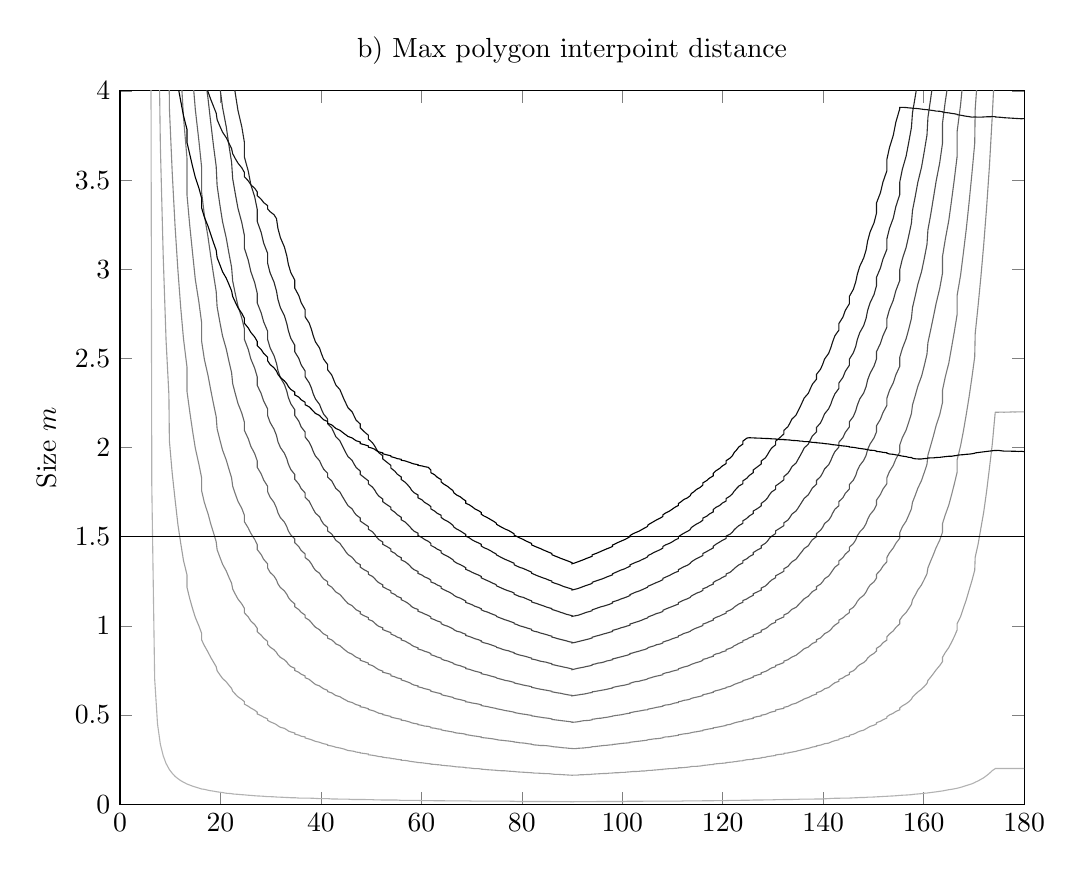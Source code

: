 % This file was created by matlab2tikz v0.4.0.
% Copyright (c) 2008--2013, Nico Schlömer <nico.schloemer@gmail.com>
% All rights reserved.
% 
% The latest updates can be retrieved from
%   http://www.mathworks.com/matlabcentral/fileexchange/22022-matlab2tikz
% where you can also make suggestions and rate matlab2tikz.
% 
% 
% 

% defining custom colors
\definecolor{mycolor1}{rgb}{0.622,0.622,0.622}%
\definecolor{mycolor2}{rgb}{0.544,0.544,0.544}%
\definecolor{mycolor3}{rgb}{0.467,0.467,0.467}%
\definecolor{mycolor4}{rgb}{0.389,0.389,0.389}%

\begin{tikzpicture}

\begin{axis}[%
width=4.521in,
height=3.566in,
scale only axis,
xmin=0,
xmax=180,
ymin=0,
ymax=4,
ylabel={Size $m$},
title={b) Max polygon interpoint distance}
]
\addplot [
color=white!70!black,
solid,
forget plot
]
table[row sep=crcr]{
5.768 9.951\\
6.34 1.787\\
6.911 0.703\\
7.481 0.449\\
8.049 0.335\\
8.616 0.271\\
9.181 0.228\\
9.744 0.199\\
9.841 0.194\\
10.408 0.173\\
10.972 0.156\\
11.535 0.143\\
12.095 0.132\\
12.653 0.123\\
13.339 0.113\\
13.339 0.113\\
13.897 0.107\\
14.452 0.101\\
15.005 0.096\\
15.709 0.09\\
16.26 0.085\\
16.26 0.085\\
16.809 0.083\\
17.526 0.078\\
18.072 0.075\\
18.616 0.073\\
19.156 0.07\\
19.344 0.069\\
19.885 0.067\\
20.422 0.065\\
21.161 0.061\\
21.695 0.06\\
22.225 0.059\\
22.443 0.057\\
22.973 0.056\\
23.499 0.055\\
24.254 0.053\\
24.775 0.052\\
24.775 0.052\\
25.537 0.05\\
26.053 0.049\\
26.822 0.047\\
27.332 0.046\\
27.332 0.046\\
28.106 0.045\\
28.61 0.044\\
29.389 0.042\\
29.389 0.042\\
29.887 0.042\\
30.669 0.041\\
31.159 0.04\\
31.457 0.039\\
31.945 0.039\\
32.735 0.038\\
33.215 0.037\\
33.53 0.037\\
34.007 0.036\\
34.804 0.036\\
34.804 0.036\\
35.605 0.034\\
36.069 0.034\\
36.87 0.034\\
36.87 0.034\\
37.674 0.034\\
38.125 0.033\\
38.48 0.033\\
38.928 0.032\\
39.732 0.031\\
40.101 0.031\\
40.539 0.031\\
41.348 0.031\\
41.348 0.031\\
42.158 0.029\\
42.58 0.029\\
42.969 0.029\\
43.781 0.028\\
44.193 0.028\\
44.594 0.028\\
45 0.028\\
45.406 0.028\\
46.219 0.026\\
46.614 0.026\\
47.031 0.026\\
47.842 0.026\\
47.842 0.026\\
48.652 0.026\\
49.461 0.025\\
49.461 0.025\\
50.268 0.025\\
50.711 0.024\\
51.072 0.024\\
51.52 0.024\\
52.326 0.023\\
52.326 0.023\\
53.13 0.023\\
53.931 0.023\\
53.931 0.023\\
54.728 0.023\\
55.196 0.023\\
55.993 0.021\\
55.993 0.021\\
56.785 0.021\\
57.265 0.021\\
57.75 0.021\\
58.055 0.021\\
58.543 0.021\\
59.331 0.021\\
59.331 0.021\\
60.113 0.02\\
60.611 0.02\\
61.39 0.02\\
61.894 0.02\\
61.894 0.02\\
62.668 0.019\\
63.178 0.019\\
63.947 0.019\\
63.947 0.019\\
64.463 0.019\\
65.225 0.018\\
65.746 0.018\\
66.272 0.018\\
66.501 0.018\\
67.027 0.018\\
67.775 0.018\\
68.305 0.018\\
68.839 0.018\\
68.839 0.018\\
69.578 0.018\\
70.115 0.017\\
70.656 0.017\\
71.384 0.017\\
71.928 0.017\\
71.928 0.017\\
72.474 0.017\\
73.191 0.017\\
73.74 0.017\\
74.291 0.017\\
74.846 0.017\\
74.995 0.017\\
75.548 0.017\\
76.103 0.017\\
76.661 0.017\\
77.347 0.017\\
77.905 0.016\\
78.465 0.016\\
78.465 0.016\\
79.028 0.015\\
79.592 0.015\\
80.256 0.015\\
80.819 0.015\\
81.384 0.015\\
81.951 0.015\\
81.951 0.015\\
82.519 0.015\\
83.089 0.015\\
83.66 0.015\\
84.232 0.015\\
84.857 0.015\\
85.426 0.015\\
85.996 0.014\\
85.996 0.014\\
86.566 0.014\\
87.138 0.014\\
87.709 0.014\\
88.282 0.014\\
88.854 0.014\\
89.427 0.014\\
90 0.013\\
90 0.013\\
90.573 0.014\\
91.146 0.014\\
91.718 0.014\\
92.291 0.014\\
92.862 0.014\\
93.434 0.014\\
94.004 0.014\\
94.004 0.014\\
94.574 0.014\\
95.143 0.015\\
95.768 0.015\\
96.34 0.015\\
96.911 0.015\\
97.481 0.015\\
98.049 0.015\\
98.049 0.015\\
98.616 0.015\\
99.181 0.015\\
99.744 0.015\\
100.408 0.015\\
100.972 0.016\\
101.535 0.016\\
101.535 0.016\\
102.095 0.016\\
102.653 0.016\\
103.339 0.016\\
103.897 0.016\\
104.452 0.017\\
105.005 0.017\\
105.154 0.017\\
105.709 0.017\\
106.26 0.017\\
106.809 0.017\\
107.526 0.017\\
108.072 0.017\\
108.072 0.017\\
108.616 0.017\\
109.344 0.017\\
109.885 0.017\\
110.422 0.017\\
111.161 0.017\\
111.161 0.017\\
111.695 0.017\\
112.225 0.018\\
112.973 0.018\\
113.499 0.018\\
113.728 0.018\\
114.254 0.018\\
114.775 0.018\\
115.537 0.018\\
116.053 0.019\\
116.053 0.019\\
116.822 0.019\\
117.332 0.019\\
118.106 0.019\\
118.106 0.019\\
118.61 0.02\\
119.389 0.02\\
119.887 0.02\\
120.669 0.02\\
120.669 0.02\\
121.457 0.021\\
121.945 0.021\\
122.25 0.021\\
122.735 0.021\\
123.215 0.021\\
124.007 0.022\\
124.007 0.022\\
124.804 0.022\\
125.272 0.022\\
126.069 0.023\\
126.069 0.023\\
126.87 0.023\\
127.674 0.023\\
127.674 0.023\\
128.48 0.024\\
128.928 0.024\\
129.289 0.024\\
129.732 0.024\\
130.539 0.025\\
130.539 0.025\\
131.348 0.025\\
132.158 0.026\\
132.158 0.026\\
132.969 0.026\\
133.386 0.026\\
133.781 0.026\\
134.594 0.027\\
135 0.027\\
135.406 0.028\\
135.807 0.028\\
136.219 0.028\\
137.031 0.028\\
137.42 0.028\\
137.842 0.028\\
138.652 0.029\\
138.652 0.029\\
139.461 0.029\\
139.899 0.029\\
140.268 0.03\\
141.072 0.031\\
141.52 0.032\\
141.875 0.032\\
142.326 0.033\\
143.13 0.033\\
143.13 0.033\\
143.931 0.034\\
144.395 0.034\\
145.196 0.034\\
145.196 0.034\\
145.993 0.035\\
146.47 0.036\\
146.785 0.036\\
147.265 0.037\\
148.055 0.037\\
148.543 0.038\\
148.841 0.039\\
149.331 0.039\\
150.113 0.04\\
150.611 0.041\\
150.611 0.041\\
151.39 0.042\\
151.894 0.043\\
152.668 0.044\\
152.668 0.044\\
153.178 0.045\\
153.947 0.046\\
154.463 0.047\\
155.225 0.049\\
155.225 0.049\\
155.746 0.05\\
156.501 0.051\\
157.027 0.052\\
157.557 0.053\\
157.775 0.054\\
158.305 0.056\\
158.839 0.057\\
159.578 0.059\\
160.115 0.061\\
160.656 0.062\\
160.844 0.063\\
161.384 0.065\\
161.928 0.067\\
162.474 0.069\\
163.191 0.072\\
163.74 0.074\\
163.74 0.074\\
164.291 0.077\\
164.995 0.081\\
165.548 0.083\\
166.103 0.086\\
166.661 0.089\\
166.661 0.089\\
167.347 0.094\\
167.905 0.099\\
168.465 0.104\\
169.028 0.109\\
169.592 0.114\\
170.159 0.121\\
170.256 0.123\\
170.819 0.13\\
171.384 0.139\\
171.951 0.148\\
172.519 0.16\\
173.089 0.173\\
173.66 0.188\\
174.232 0.199\\
174.289 0.2\\
174.857 0.2\\
175.426 0.2\\
175.996 0.2\\
176.566 0.2\\
177.138 0.2\\
177.709 0.2\\
178.282 0.2\\
178.282 0.2\\
178.854 0.2\\
179.427 0.2\\
180 0.2\\
};
\addplot [
color=mycolor1,
solid,
forget plot
]
table[row sep=crcr]{
7.481 4.824\\
8.049 3.687\\
8.616 3.071\\
9.181 2.601\\
9.744 2.297\\
9.841 2.038\\
10.408 1.855\\
10.972 1.709\\
11.535 1.569\\
12.095 1.464\\
12.653 1.366\\
13.339 1.287\\
13.339 1.217\\
13.897 1.152\\
14.452 1.097\\
15.005 1.047\\
15.709 1.0\\
16.26 0.958\\
16.26 0.921\\
16.809 0.889\\
17.526 0.853\\
18.072 0.823\\
18.616 0.797\\
19.156 0.771\\
19.344 0.748\\
19.885 0.726\\
20.422 0.705\\
21.161 0.686\\
21.695 0.667\\
22.225 0.649\\
22.443 0.633\\
22.973 0.617\\
23.499 0.602\\
24.254 0.587\\
24.775 0.575\\
24.775 0.561\\
25.537 0.549\\
26.053 0.539\\
26.822 0.527\\
27.332 0.516\\
27.332 0.506\\
28.106 0.496\\
28.61 0.488\\
29.389 0.478\\
29.389 0.47\\
29.887 0.462\\
30.669 0.453\\
31.159 0.446\\
31.457 0.439\\
31.945 0.431\\
32.735 0.425\\
33.215 0.417\\
33.53 0.41\\
34.007 0.405\\
34.804 0.399\\
34.804 0.393\\
35.605 0.387\\
36.069 0.381\\
36.87 0.377\\
36.87 0.371\\
37.674 0.365\\
38.125 0.361\\
38.48 0.357\\
38.928 0.352\\
39.732 0.347\\
40.101 0.343\\
40.539 0.339\\
41.348 0.334\\
41.348 0.33\\
42.158 0.326\\
42.58 0.323\\
42.969 0.319\\
43.781 0.315\\
44.193 0.312\\
44.594 0.309\\
45 0.305\\
45.406 0.301\\
46.219 0.298\\
46.614 0.296\\
47.031 0.292\\
47.842 0.289\\
47.842 0.287\\
48.652 0.284\\
49.461 0.281\\
49.461 0.277\\
50.268 0.274\\
50.711 0.272\\
51.072 0.27\\
51.52 0.267\\
52.326 0.265\\
52.326 0.263\\
53.13 0.26\\
53.931 0.258\\
53.931 0.256\\
54.728 0.254\\
55.196 0.251\\
55.993 0.249\\
55.993 0.246\\
56.785 0.245\\
57.265 0.243\\
57.75 0.24\\
58.055 0.239\\
58.543 0.237\\
59.331 0.234\\
59.331 0.233\\
60.113 0.232\\
60.611 0.23\\
61.39 0.227\\
61.894 0.226\\
61.894 0.224\\
62.668 0.223\\
63.178 0.221\\
63.947 0.22\\
63.947 0.218\\
64.463 0.217\\
65.225 0.215\\
65.746 0.214\\
66.272 0.212\\
66.501 0.211\\
67.027 0.209\\
67.775 0.208\\
68.305 0.207\\
68.839 0.205\\
68.839 0.204\\
69.578 0.203\\
70.115 0.201\\
70.656 0.199\\
71.384 0.199\\
71.928 0.197\\
71.928 0.196\\
72.474 0.195\\
73.191 0.193\\
73.74 0.192\\
74.291 0.191\\
74.846 0.19\\
74.995 0.189\\
75.548 0.188\\
76.103 0.187\\
76.661 0.187\\
77.347 0.185\\
77.905 0.184\\
78.465 0.183\\
78.465 0.183\\
79.028 0.181\\
79.592 0.18\\
80.256 0.179\\
80.819 0.178\\
81.384 0.177\\
81.951 0.176\\
81.951 0.176\\
82.519 0.174\\
83.089 0.174\\
83.66 0.173\\
84.232 0.172\\
84.857 0.171\\
85.426 0.171\\
85.996 0.169\\
85.996 0.169\\
86.566 0.167\\
87.138 0.167\\
87.709 0.166\\
88.282 0.165\\
88.854 0.164\\
89.427 0.163\\
90 0.163\\
90 0.162\\
90.573 0.163\\
91.146 0.163\\
91.718 0.165\\
92.291 0.165\\
92.862 0.166\\
93.434 0.166\\
94.004 0.168\\
94.004 0.168\\
94.574 0.169\\
95.143 0.17\\
95.768 0.171\\
96.34 0.172\\
96.911 0.172\\
97.481 0.174\\
98.049 0.174\\
98.049 0.175\\
98.616 0.176\\
99.181 0.176\\
99.744 0.178\\
100.408 0.178\\
100.972 0.18\\
101.535 0.181\\
101.535 0.181\\
102.095 0.183\\
102.653 0.183\\
103.339 0.184\\
103.897 0.186\\
104.452 0.186\\
105.005 0.188\\
105.154 0.189\\
105.709 0.189\\
106.26 0.191\\
106.809 0.192\\
107.526 0.194\\
108.072 0.194\\
108.072 0.196\\
108.616 0.197\\
109.344 0.199\\
109.885 0.199\\
110.422 0.201\\
111.161 0.202\\
111.161 0.204\\
111.695 0.204\\
112.225 0.205\\
112.973 0.207\\
113.499 0.209\\
113.728 0.211\\
114.254 0.212\\
114.775 0.212\\
115.537 0.214\\
116.053 0.216\\
116.053 0.217\\
116.822 0.219\\
117.332 0.221\\
118.106 0.222\\
118.106 0.224\\
118.61 0.226\\
119.389 0.228\\
119.887 0.229\\
120.669 0.231\\
120.669 0.233\\
121.457 0.235\\
121.945 0.236\\
122.25 0.238\\
122.735 0.239\\
123.215 0.242\\
124.007 0.243\\
124.007 0.245\\
124.804 0.249\\
125.272 0.25\\
126.069 0.252\\
126.069 0.254\\
126.87 0.256\\
127.674 0.259\\
127.674 0.261\\
128.48 0.263\\
128.928 0.267\\
129.289 0.268\\
129.732 0.27\\
130.539 0.273\\
130.539 0.276\\
131.348 0.279\\
132.158 0.281\\
132.158 0.285\\
132.969 0.287\\
133.386 0.29\\
133.781 0.292\\
134.594 0.296\\
135 0.3\\
135.406 0.302\\
135.807 0.305\\
136.219 0.308\\
137.031 0.313\\
137.42 0.316\\
137.842 0.32\\
138.652 0.324\\
138.652 0.327\\
139.461 0.331\\
139.899 0.335\\
140.268 0.339\\
141.072 0.342\\
141.52 0.348\\
141.875 0.352\\
142.326 0.356\\
143.13 0.361\\
143.13 0.365\\
143.931 0.371\\
144.395 0.377\\
145.196 0.38\\
145.196 0.386\\
145.993 0.392\\
146.47 0.398\\
146.785 0.403\\
147.265 0.409\\
148.055 0.415\\
148.543 0.423\\
148.841 0.428\\
149.331 0.436\\
150.113 0.443\\
150.611 0.45\\
150.611 0.457\\
151.39 0.465\\
151.894 0.473\\
152.668 0.483\\
152.668 0.49\\
153.178 0.5\\
153.947 0.51\\
154.463 0.52\\
155.225 0.529\\
155.225 0.539\\
155.746 0.551\\
156.501 0.563\\
157.027 0.574\\
157.557 0.588\\
157.775 0.6\\
158.305 0.615\\
158.839 0.629\\
159.578 0.645\\
160.115 0.66\\
160.656 0.677\\
160.844 0.694\\
161.384 0.712\\
161.928 0.732\\
162.474 0.753\\
163.191 0.777\\
163.74 0.799\\
163.74 0.823\\
164.291 0.85\\
164.995 0.878\\
165.548 0.908\\
166.103 0.94\\
166.661 0.977\\
166.661 1.013\\
167.347 1.052\\
167.905 1.099\\
168.465 1.145\\
169.028 1.199\\
169.592 1.252\\
170.159 1.312\\
170.256 1.385\\
170.819 1.456\\
171.384 1.547\\
171.951 1.638\\
172.519 1.753\\
173.089 1.884\\
173.66 2.02\\
174.232 2.195\\
174.289 2.198\\
174.857 2.198\\
175.426 2.199\\
175.996 2.198\\
176.566 2.199\\
177.138 2.199\\
177.709 2.2\\
178.282 2.199\\
178.282 2.2\\
178.854 2.2\\
179.427 2.2\\
180 2.2\\
};
\addplot [
color=mycolor2,
solid,
forget plot
]
table[row sep=crcr]{
9.744 4.366\\
9.841 3.906\\
10.408 3.542\\
10.972 3.242\\
11.535 2.996\\
12.095 2.786\\
12.653 2.609\\
13.339 2.453\\
13.339 2.317\\
13.897 2.201\\
14.452 2.094\\
15.005 1.996\\
15.709 1.907\\
16.26 1.83\\
16.26 1.758\\
16.809 1.691\\
17.526 1.63\\
18.072 1.572\\
18.616 1.523\\
19.156 1.472\\
19.344 1.427\\
19.885 1.386\\
20.422 1.346\\
21.161 1.308\\
21.695 1.272\\
22.225 1.239\\
22.443 1.207\\
22.973 1.177\\
23.499 1.15\\
24.254 1.123\\
24.775 1.098\\
24.775 1.073\\
25.537 1.05\\
26.053 1.027\\
26.822 1.007\\
27.332 0.986\\
27.332 0.967\\
28.106 0.948\\
28.61 0.931\\
29.389 0.913\\
29.389 0.896\\
29.887 0.881\\
30.669 0.866\\
31.159 0.851\\
31.457 0.837\\
31.945 0.823\\
32.735 0.81\\
33.215 0.797\\
33.53 0.784\\
34.007 0.772\\
34.804 0.762\\
34.804 0.75\\
35.605 0.739\\
36.069 0.729\\
36.87 0.719\\
36.87 0.709\\
37.674 0.7\\
38.125 0.689\\
38.48 0.681\\
38.928 0.671\\
39.732 0.663\\
40.101 0.655\\
40.539 0.647\\
41.348 0.638\\
41.348 0.631\\
42.158 0.624\\
42.58 0.616\\
42.969 0.609\\
43.781 0.603\\
44.193 0.595\\
44.594 0.589\\
45 0.583\\
45.406 0.576\\
46.219 0.57\\
46.614 0.564\\
47.031 0.558\\
47.842 0.552\\
47.842 0.546\\
48.652 0.542\\
49.461 0.535\\
49.461 0.531\\
50.268 0.525\\
50.711 0.521\\
51.072 0.516\\
51.52 0.51\\
52.326 0.506\\
52.326 0.502\\
53.13 0.497\\
53.931 0.492\\
53.931 0.488\\
54.728 0.483\\
55.196 0.48\\
55.993 0.476\\
55.993 0.471\\
56.785 0.468\\
57.265 0.464\\
57.75 0.46\\
58.055 0.456\\
58.543 0.453\\
59.331 0.449\\
59.331 0.446\\
60.113 0.442\\
60.611 0.438\\
61.39 0.436\\
61.894 0.432\\
61.894 0.428\\
62.668 0.426\\
63.178 0.422\\
63.947 0.42\\
63.947 0.417\\
64.463 0.413\\
65.225 0.41\\
65.746 0.407\\
66.272 0.405\\
66.501 0.402\\
67.027 0.399\\
67.775 0.397\\
68.305 0.395\\
68.839 0.392\\
68.839 0.39\\
69.578 0.387\\
70.115 0.384\\
70.656 0.382\\
71.384 0.379\\
71.928 0.377\\
71.928 0.374\\
72.474 0.372\\
73.191 0.37\\
73.74 0.368\\
74.291 0.366\\
74.846 0.363\\
74.995 0.362\\
75.548 0.359\\
76.103 0.358\\
76.661 0.356\\
77.347 0.354\\
77.905 0.352\\
78.465 0.35\\
78.465 0.348\\
79.028 0.347\\
79.592 0.344\\
80.256 0.343\\
80.819 0.341\\
81.384 0.338\\
81.951 0.337\\
81.951 0.335\\
82.519 0.332\\
83.089 0.331\\
83.66 0.329\\
84.232 0.329\\
84.857 0.328\\
85.426 0.326\\
85.996 0.324\\
85.996 0.323\\
86.566 0.321\\
87.138 0.32\\
87.709 0.318\\
88.282 0.316\\
88.854 0.315\\
89.427 0.313\\
90 0.313\\
90 0.311\\
90.573 0.311\\
91.146 0.313\\
91.718 0.314\\
92.291 0.315\\
92.862 0.317\\
93.434 0.318\\
94.004 0.321\\
94.004 0.322\\
94.574 0.323\\
95.143 0.325\\
95.768 0.327\\
96.34 0.329\\
96.911 0.33\\
97.481 0.332\\
98.049 0.333\\
98.049 0.335\\
98.616 0.336\\
99.181 0.338\\
99.744 0.34\\
100.408 0.342\\
100.972 0.343\\
101.535 0.345\\
101.535 0.347\\
102.095 0.349\\
102.653 0.351\\
103.339 0.353\\
103.897 0.355\\
104.452 0.357\\
105.005 0.359\\
105.154 0.362\\
105.709 0.363\\
106.26 0.366\\
106.809 0.367\\
107.526 0.369\\
108.072 0.372\\
108.072 0.374\\
108.616 0.377\\
109.344 0.378\\
109.885 0.381\\
110.422 0.383\\
111.161 0.386\\
111.161 0.389\\
111.695 0.391\\
112.225 0.394\\
112.973 0.396\\
113.499 0.399\\
113.728 0.401\\
114.254 0.404\\
114.775 0.406\\
115.537 0.41\\
116.053 0.412\\
116.053 0.415\\
116.822 0.419\\
117.332 0.422\\
118.106 0.425\\
118.106 0.428\\
118.61 0.43\\
119.389 0.434\\
119.887 0.437\\
120.669 0.441\\
120.669 0.444\\
121.457 0.447\\
121.945 0.452\\
122.25 0.455\\
122.735 0.459\\
123.215 0.462\\
124.007 0.466\\
124.007 0.47\\
124.804 0.473\\
125.272 0.477\\
126.069 0.481\\
126.069 0.486\\
126.87 0.491\\
127.674 0.495\\
127.674 0.499\\
128.48 0.503\\
128.928 0.508\\
129.289 0.513\\
129.732 0.517\\
130.539 0.522\\
130.539 0.528\\
131.348 0.533\\
132.158 0.537\\
132.158 0.543\\
132.969 0.548\\
133.386 0.554\\
133.781 0.56\\
134.594 0.566\\
135 0.572\\
135.406 0.578\\
135.807 0.583\\
136.219 0.59\\
137.031 0.598\\
137.42 0.603\\
137.842 0.61\\
138.652 0.617\\
138.652 0.625\\
139.461 0.632\\
139.899 0.639\\
140.268 0.647\\
141.072 0.654\\
141.52 0.664\\
141.875 0.672\\
142.326 0.681\\
143.13 0.689\\
143.13 0.699\\
143.931 0.708\\
144.395 0.718\\
145.196 0.727\\
145.196 0.738\\
145.993 0.748\\
146.47 0.759\\
146.785 0.771\\
147.265 0.782\\
148.055 0.794\\
148.543 0.806\\
148.841 0.819\\
149.331 0.832\\
150.113 0.846\\
150.611 0.859\\
150.611 0.874\\
151.39 0.888\\
151.894 0.905\\
152.668 0.92\\
152.668 0.938\\
153.178 0.954\\
153.947 0.972\\
154.463 0.991\\
155.225 1.011\\
155.225 1.032\\
155.746 1.053\\
156.501 1.075\\
157.027 1.097\\
157.557 1.12\\
157.775 1.146\\
158.305 1.172\\
158.839 1.201\\
159.578 1.23\\
160.115 1.26\\
160.656 1.292\\
160.844 1.325\\
161.384 1.363\\
161.928 1.399\\
162.474 1.439\\
163.191 1.48\\
163.74 1.525\\
163.74 1.573\\
164.291 1.622\\
164.995 1.677\\
165.548 1.735\\
166.103 1.796\\
166.661 1.862\\
166.661 1.931\\
167.347 2.01\\
167.905 2.092\\
168.465 2.184\\
169.028 2.282\\
169.592 2.391\\
170.159 2.509\\
170.256 2.639\\
170.819 2.792\\
171.384 2.956\\
171.951 3.138\\
172.519 3.344\\
173.089 3.578\\
173.66 3.864\\
174.232 4.182\\
};
\addplot [
color=mycolor3,
solid,
forget plot
]
table[row sep=crcr]{
12.095 4.12\\
12.653 3.852\\
13.339 3.624\\
13.339 3.419\\
13.897 3.245\\
14.452 3.092\\
15.005 2.942\\
15.709 2.817\\
16.26 2.7\\
16.26 2.596\\
16.809 2.494\\
17.526 2.405\\
18.072 2.323\\
18.616 2.246\\
19.156 2.173\\
19.344 2.105\\
19.885 2.044\\
20.422 1.986\\
21.161 1.93\\
21.695 1.879\\
22.225 1.83\\
22.443 1.783\\
22.973 1.739\\
23.499 1.698\\
24.254 1.659\\
24.775 1.62\\
24.775 1.584\\
25.537 1.549\\
26.053 1.519\\
26.822 1.485\\
27.332 1.456\\
27.332 1.428\\
28.106 1.4\\
28.61 1.373\\
29.389 1.348\\
29.389 1.325\\
29.887 1.3\\
30.669 1.279\\
31.159 1.257\\
31.457 1.235\\
31.945 1.215\\
32.735 1.196\\
33.215 1.177\\
33.53 1.159\\
34.007 1.142\\
34.804 1.123\\
34.804 1.107\\
35.605 1.091\\
36.069 1.076\\
36.87 1.06\\
36.87 1.046\\
37.674 1.032\\
38.125 1.018\\
38.48 1.005\\
38.928 0.992\\
39.732 0.978\\
40.101 0.967\\
40.539 0.955\\
41.348 0.943\\
41.348 0.931\\
42.158 0.921\\
42.58 0.911\\
42.969 0.899\\
43.781 0.889\\
44.193 0.879\\
44.594 0.869\\
45 0.86\\
45.406 0.851\\
46.219 0.841\\
46.614 0.832\\
47.031 0.824\\
47.842 0.815\\
47.842 0.807\\
48.652 0.799\\
49.461 0.791\\
49.461 0.784\\
50.268 0.777\\
50.711 0.769\\
51.072 0.762\\
51.52 0.754\\
52.326 0.746\\
52.326 0.74\\
53.13 0.734\\
53.931 0.728\\
53.931 0.72\\
54.728 0.714\\
55.196 0.708\\
55.993 0.703\\
55.993 0.697\\
56.785 0.69\\
57.265 0.685\\
57.75 0.68\\
58.055 0.674\\
58.543 0.668\\
59.331 0.663\\
59.331 0.658\\
60.113 0.653\\
60.611 0.648\\
61.39 0.643\\
61.894 0.638\\
61.894 0.633\\
62.668 0.628\\
63.178 0.624\\
63.947 0.62\\
63.947 0.615\\
64.463 0.61\\
65.225 0.606\\
65.746 0.602\\
66.272 0.599\\
66.501 0.594\\
67.027 0.59\\
67.775 0.586\\
68.305 0.582\\
68.839 0.578\\
68.839 0.574\\
69.578 0.571\\
70.115 0.567\\
70.656 0.565\\
71.384 0.561\\
71.928 0.557\\
71.928 0.553\\
72.474 0.55\\
73.191 0.547\\
73.74 0.543\\
74.291 0.54\\
74.846 0.537\\
74.995 0.535\\
75.548 0.532\\
76.103 0.529\\
76.661 0.525\\
77.347 0.522\\
77.905 0.519\\
78.465 0.516\\
78.465 0.514\\
79.028 0.511\\
79.592 0.508\\
80.256 0.505\\
80.819 0.503\\
81.384 0.5\\
81.951 0.498\\
81.951 0.495\\
82.519 0.493\\
83.089 0.49\\
83.66 0.488\\
84.232 0.485\\
84.857 0.483\\
85.426 0.481\\
85.996 0.478\\
85.996 0.475\\
86.566 0.473\\
87.138 0.471\\
87.709 0.469\\
88.282 0.467\\
88.854 0.465\\
89.427 0.463\\
90 0.461\\
90 0.459\\
90.573 0.46\\
91.146 0.462\\
91.718 0.465\\
92.291 0.468\\
92.862 0.469\\
93.434 0.47\\
94.004 0.473\\
94.004 0.476\\
94.574 0.478\\
95.143 0.481\\
95.768 0.482\\
96.34 0.485\\
96.911 0.487\\
97.481 0.49\\
98.049 0.493\\
98.049 0.494\\
98.616 0.497\\
99.181 0.499\\
99.744 0.501\\
100.408 0.505\\
100.972 0.508\\
101.535 0.51\\
101.535 0.513\\
102.095 0.516\\
102.653 0.519\\
103.339 0.522\\
103.897 0.525\\
104.452 0.528\\
105.005 0.529\\
105.154 0.533\\
105.709 0.536\\
106.26 0.539\\
106.809 0.543\\
107.526 0.546\\
108.072 0.549\\
108.072 0.552\\
108.616 0.556\\
109.344 0.558\\
109.885 0.562\\
110.422 0.567\\
111.161 0.57\\
111.161 0.574\\
111.695 0.577\\
112.225 0.582\\
112.973 0.585\\
113.499 0.589\\
113.728 0.593\\
114.254 0.597\\
114.775 0.6\\
115.537 0.605\\
116.053 0.609\\
116.053 0.614\\
116.822 0.618\\
117.332 0.622\\
118.106 0.627\\
118.106 0.631\\
118.61 0.636\\
119.389 0.641\\
119.887 0.646\\
120.669 0.652\\
120.669 0.655\\
121.457 0.66\\
121.945 0.666\\
122.25 0.671\\
122.735 0.676\\
123.215 0.681\\
124.007 0.688\\
124.007 0.693\\
124.804 0.699\\
125.272 0.704\\
126.069 0.712\\
126.069 0.717\\
126.87 0.724\\
127.674 0.73\\
127.674 0.737\\
128.48 0.744\\
128.928 0.75\\
129.289 0.757\\
129.732 0.764\\
130.539 0.771\\
130.539 0.778\\
131.348 0.785\\
132.158 0.794\\
132.158 0.802\\
132.969 0.81\\
133.386 0.818\\
133.781 0.825\\
134.594 0.835\\
135 0.844\\
135.406 0.853\\
135.807 0.862\\
136.219 0.872\\
137.031 0.881\\
137.42 0.891\\
137.842 0.901\\
138.652 0.911\\
138.652 0.922\\
139.461 0.932\\
139.899 0.945\\
140.268 0.956\\
141.072 0.968\\
141.52 0.979\\
141.875 0.992\\
142.326 1.004\\
143.13 1.019\\
143.13 1.032\\
143.931 1.045\\
144.395 1.058\\
145.196 1.074\\
145.196 1.089\\
145.993 1.104\\
146.47 1.121\\
146.785 1.137\\
147.265 1.154\\
148.055 1.171\\
148.543 1.19\\
148.841 1.208\\
149.331 1.229\\
150.113 1.247\\
150.611 1.268\\
150.611 1.289\\
151.39 1.312\\
151.894 1.335\\
152.668 1.359\\
152.668 1.383\\
153.178 1.409\\
153.947 1.437\\
154.463 1.463\\
155.225 1.491\\
155.225 1.522\\
155.746 1.555\\
156.501 1.587\\
157.027 1.621\\
157.557 1.656\\
157.775 1.693\\
158.305 1.731\\
158.839 1.772\\
159.578 1.816\\
160.115 1.86\\
160.656 1.906\\
160.844 1.957\\
161.384 2.01\\
161.928 2.064\\
162.474 2.123\\
163.191 2.184\\
163.74 2.252\\
163.74 2.321\\
164.291 2.395\\
164.995 2.473\\
165.548 2.561\\
166.103 2.65\\
166.661 2.747\\
166.661 2.854\\
167.347 2.967\\
167.905 3.092\\
168.465 3.222\\
169.028 3.372\\
169.592 3.533\\
170.159 3.706\\
170.256 3.899\\
170.819 4.119\\
};
\addplot [
color=mycolor4,
solid,
forget plot
]
table[row sep=crcr]{
14.452 4.085\\
15.005 3.896\\
15.709 3.722\\
16.26 3.572\\
16.26 3.431\\
16.809 3.303\\
17.526 3.182\\
18.072 3.073\\
18.616 2.972\\
19.156 2.876\\
19.344 2.789\\
19.885 2.704\\
20.422 2.626\\
21.161 2.553\\
21.695 2.484\\
22.225 2.42\\
22.443 2.358\\
22.973 2.301\\
23.499 2.247\\
24.254 2.193\\
24.775 2.142\\
24.775 2.096\\
25.537 2.05\\
26.053 2.007\\
26.822 1.966\\
27.332 1.925\\
27.332 1.889\\
28.106 1.853\\
28.61 1.818\\
29.389 1.783\\
29.389 1.753\\
29.887 1.722\\
30.669 1.692\\
31.159 1.661\\
31.457 1.634\\
31.945 1.607\\
32.735 1.582\\
33.215 1.556\\
33.53 1.532\\
34.007 1.51\\
34.804 1.487\\
34.804 1.466\\
35.605 1.444\\
36.069 1.423\\
36.87 1.403\\
36.87 1.383\\
37.674 1.365\\
38.125 1.347\\
38.48 1.329\\
38.928 1.311\\
39.732 1.295\\
40.101 1.278\\
40.539 1.263\\
41.348 1.248\\
41.348 1.232\\
42.158 1.217\\
42.58 1.203\\
42.969 1.19\\
43.781 1.176\\
44.193 1.163\\
44.594 1.15\\
45 1.137\\
45.406 1.125\\
46.219 1.113\\
46.614 1.102\\
47.031 1.09\\
47.842 1.079\\
47.842 1.068\\
48.652 1.056\\
49.461 1.046\\
49.461 1.036\\
50.268 1.027\\
50.711 1.016\\
51.072 1.006\\
51.52 0.997\\
52.326 0.989\\
52.326 0.979\\
53.13 0.97\\
53.931 0.962\\
53.931 0.954\\
54.728 0.945\\
55.196 0.937\\
55.993 0.929\\
55.993 0.921\\
56.785 0.914\\
57.265 0.906\\
57.75 0.899\\
58.055 0.892\\
58.543 0.884\\
59.331 0.877\\
59.331 0.87\\
60.113 0.864\\
60.611 0.858\\
61.39 0.851\\
61.894 0.844\\
61.894 0.838\\
62.668 0.831\\
63.178 0.825\\
63.947 0.819\\
63.947 0.815\\
64.463 0.808\\
65.225 0.803\\
65.746 0.797\\
66.272 0.792\\
66.501 0.786\\
67.027 0.781\\
67.775 0.776\\
68.305 0.77\\
68.839 0.766\\
68.839 0.76\\
69.578 0.756\\
70.115 0.751\\
70.656 0.746\\
71.384 0.741\\
71.928 0.737\\
71.928 0.732\\
72.474 0.728\\
73.191 0.724\\
73.74 0.719\\
74.291 0.715\\
74.846 0.711\\
74.995 0.707\\
75.548 0.703\\
76.103 0.699\\
76.661 0.694\\
77.347 0.691\\
77.905 0.687\\
78.465 0.683\\
78.465 0.68\\
79.028 0.676\\
79.592 0.673\\
80.256 0.668\\
80.819 0.665\\
81.384 0.662\\
81.951 0.659\\
81.951 0.655\\
82.519 0.652\\
83.089 0.648\\
83.66 0.645\\
84.232 0.642\\
84.857 0.639\\
85.426 0.636\\
85.996 0.633\\
85.996 0.63\\
86.566 0.627\\
87.138 0.624\\
87.709 0.622\\
88.282 0.618\\
88.854 0.615\\
89.427 0.612\\
90 0.61\\
90 0.607\\
90.573 0.61\\
91.146 0.612\\
91.718 0.615\\
92.291 0.617\\
92.862 0.62\\
93.434 0.624\\
94.004 0.626\\
94.004 0.63\\
94.574 0.632\\
95.143 0.635\\
95.768 0.638\\
96.34 0.641\\
96.911 0.644\\
97.481 0.648\\
98.049 0.651\\
98.049 0.654\\
98.616 0.658\\
99.181 0.661\\
99.744 0.664\\
100.408 0.667\\
100.972 0.671\\
101.535 0.675\\
101.535 0.678\\
102.095 0.683\\
102.653 0.687\\
103.339 0.689\\
103.897 0.694\\
104.452 0.697\\
105.005 0.702\\
105.154 0.705\\
105.709 0.709\\
106.26 0.714\\
106.809 0.718\\
107.526 0.722\\
108.072 0.726\\
108.072 0.731\\
108.616 0.736\\
109.344 0.74\\
109.885 0.745\\
110.422 0.749\\
111.161 0.754\\
111.161 0.759\\
111.695 0.764\\
112.225 0.769\\
112.973 0.774\\
113.499 0.78\\
113.728 0.784\\
114.254 0.789\\
114.775 0.794\\
115.537 0.8\\
116.053 0.807\\
116.053 0.812\\
116.822 0.817\\
117.332 0.823\\
118.106 0.829\\
118.106 0.835\\
118.61 0.842\\
119.389 0.847\\
119.887 0.854\\
120.669 0.86\\
120.669 0.867\\
121.457 0.874\\
121.945 0.88\\
122.25 0.888\\
122.735 0.894\\
123.215 0.902\\
124.007 0.91\\
124.007 0.917\\
124.804 0.925\\
125.272 0.933\\
126.069 0.941\\
126.069 0.949\\
126.87 0.957\\
127.674 0.966\\
127.674 0.975\\
128.48 0.984\\
128.928 0.992\\
129.289 1.002\\
129.732 1.011\\
130.539 1.02\\
130.539 1.03\\
131.348 1.04\\
132.158 1.05\\
132.158 1.061\\
132.969 1.071\\
133.386 1.083\\
133.781 1.093\\
134.594 1.104\\
135 1.116\\
135.406 1.128\\
135.807 1.14\\
136.219 1.152\\
137.031 1.166\\
137.42 1.179\\
137.842 1.192\\
138.652 1.205\\
138.652 1.22\\
139.461 1.234\\
139.899 1.248\\
140.268 1.264\\
141.072 1.279\\
141.52 1.296\\
141.875 1.311\\
142.326 1.329\\
143.13 1.346\\
143.13 1.364\\
143.931 1.383\\
144.395 1.402\\
145.196 1.422\\
145.196 1.441\\
145.993 1.461\\
146.47 1.482\\
146.785 1.505\\
147.265 1.526\\
148.055 1.55\\
148.543 1.574\\
148.841 1.598\\
149.331 1.624\\
150.113 1.651\\
150.611 1.678\\
150.611 1.705\\
151.39 1.737\\
151.894 1.767\\
152.668 1.797\\
152.668 1.83\\
153.178 1.865\\
153.947 1.9\\
154.463 1.936\\
155.225 1.974\\
155.225 2.013\\
155.746 2.055\\
156.501 2.098\\
157.027 2.143\\
157.557 2.19\\
157.775 2.239\\
158.305 2.29\\
158.839 2.344\\
159.578 2.4\\
160.115 2.459\\
160.656 2.524\\
160.844 2.588\\
161.384 2.659\\
161.928 2.732\\
162.474 2.808\\
163.191 2.892\\
163.74 2.977\\
163.74 3.07\\
164.291 3.166\\
164.995 3.273\\
165.548 3.386\\
166.103 3.505\\
166.661 3.634\\
166.661 3.773\\
167.347 3.923\\
167.905 4.085\\
};
\addplot [
color=mycolor1!50!black,
solid,
forget plot
]
table[row sep=crcr]{
16.809 4.108\\
17.526 3.959\\
18.072 3.823\\
18.616 3.694\\
19.156 3.578\\
19.344 3.469\\
19.885 3.363\\
20.422 3.267\\
21.161 3.175\\
21.695 3.09\\
22.225 3.011\\
22.443 2.934\\
22.973 2.861\\
23.499 2.793\\
24.254 2.727\\
24.775 2.666\\
24.775 2.607\\
25.537 2.551\\
26.053 2.497\\
26.822 2.445\\
27.332 2.396\\
27.332 2.349\\
28.106 2.303\\
28.61 2.261\\
29.389 2.218\\
29.389 2.18\\
29.887 2.141\\
30.669 2.103\\
31.159 2.068\\
31.457 2.032\\
31.945 2.0\\
32.735 1.968\\
33.215 1.937\\
33.53 1.907\\
34.007 1.877\\
34.804 1.849\\
34.804 1.822\\
35.605 1.795\\
36.069 1.77\\
36.87 1.745\\
36.87 1.721\\
37.674 1.699\\
38.125 1.674\\
38.48 1.654\\
38.928 1.632\\
39.732 1.612\\
40.101 1.59\\
40.539 1.571\\
41.348 1.552\\
41.348 1.532\\
42.158 1.515\\
42.58 1.497\\
42.969 1.48\\
43.781 1.463\\
44.193 1.446\\
44.594 1.431\\
45 1.414\\
45.406 1.4\\
46.219 1.384\\
46.614 1.371\\
47.031 1.356\\
47.842 1.343\\
47.842 1.329\\
48.652 1.314\\
49.461 1.302\\
49.461 1.289\\
50.268 1.277\\
50.711 1.265\\
51.072 1.253\\
51.52 1.242\\
52.326 1.23\\
52.326 1.219\\
53.13 1.207\\
53.931 1.196\\
53.931 1.186\\
54.728 1.176\\
55.196 1.165\\
55.993 1.156\\
55.993 1.147\\
56.785 1.136\\
57.265 1.128\\
57.75 1.117\\
58.055 1.108\\
58.543 1.1\\
59.331 1.092\\
59.331 1.082\\
60.113 1.074\\
60.611 1.067\\
61.39 1.058\\
61.894 1.05\\
61.894 1.042\\
62.668 1.034\\
63.178 1.027\\
63.947 1.02\\
63.947 1.012\\
64.463 1.005\\
65.225 0.998\\
65.746 0.991\\
66.272 0.984\\
66.501 0.978\\
67.027 0.97\\
67.775 0.965\\
68.305 0.958\\
68.839 0.953\\
68.839 0.946\\
69.578 0.94\\
70.115 0.934\\
70.656 0.928\\
71.384 0.922\\
71.928 0.916\\
71.928 0.911\\
72.474 0.905\\
73.191 0.9\\
73.74 0.895\\
74.291 0.889\\
74.846 0.884\\
74.995 0.879\\
75.548 0.875\\
76.103 0.869\\
76.661 0.864\\
77.347 0.86\\
77.905 0.854\\
78.465 0.85\\
78.465 0.846\\
79.028 0.841\\
79.592 0.836\\
80.256 0.832\\
80.819 0.828\\
81.384 0.823\\
81.951 0.819\\
81.951 0.814\\
82.519 0.811\\
83.089 0.807\\
83.66 0.802\\
84.232 0.799\\
84.857 0.796\\
85.426 0.791\\
85.996 0.788\\
85.996 0.783\\
86.566 0.78\\
87.138 0.776\\
87.709 0.773\\
88.282 0.769\\
88.854 0.766\\
89.427 0.762\\
90 0.758\\
90 0.754\\
90.573 0.758\\
91.146 0.762\\
91.718 0.765\\
92.291 0.768\\
92.862 0.772\\
93.434 0.775\\
94.004 0.779\\
94.004 0.783\\
94.574 0.786\\
95.143 0.791\\
95.768 0.793\\
96.34 0.797\\
96.911 0.803\\
97.481 0.806\\
98.049 0.81\\
98.049 0.814\\
98.616 0.818\\
99.181 0.822\\
99.744 0.826\\
100.408 0.831\\
100.972 0.835\\
101.535 0.841\\
101.535 0.845\\
102.095 0.848\\
102.653 0.853\\
103.339 0.858\\
103.897 0.863\\
104.452 0.867\\
105.005 0.873\\
105.154 0.878\\
105.709 0.883\\
106.26 0.887\\
106.809 0.894\\
107.526 0.898\\
108.072 0.904\\
108.072 0.909\\
108.616 0.914\\
109.344 0.92\\
109.885 0.927\\
110.422 0.932\\
111.161 0.938\\
111.161 0.944\\
111.695 0.949\\
112.225 0.957\\
112.973 0.963\\
113.499 0.969\\
113.728 0.974\\
114.254 0.982\\
114.775 0.988\\
115.537 0.996\\
116.053 1.002\\
116.053 1.01\\
116.822 1.017\\
117.332 1.024\\
118.106 1.032\\
118.106 1.039\\
118.61 1.047\\
119.389 1.055\\
119.887 1.062\\
120.669 1.071\\
120.669 1.079\\
121.457 1.088\\
121.945 1.096\\
122.25 1.104\\
122.735 1.114\\
123.215 1.123\\
124.007 1.132\\
124.007 1.142\\
124.804 1.151\\
125.272 1.16\\
126.069 1.171\\
126.069 1.18\\
126.87 1.19\\
127.674 1.201\\
127.674 1.212\\
128.48 1.223\\
128.928 1.235\\
129.289 1.246\\
129.732 1.257\\
130.539 1.27\\
130.539 1.281\\
131.348 1.293\\
132.158 1.306\\
132.158 1.32\\
132.969 1.333\\
133.386 1.347\\
133.781 1.359\\
134.594 1.374\\
135 1.389\\
135.406 1.404\\
135.807 1.418\\
136.219 1.434\\
137.031 1.449\\
137.42 1.467\\
137.842 1.483\\
138.652 1.5\\
138.652 1.517\\
139.461 1.536\\
139.899 1.553\\
140.268 1.574\\
141.072 1.592\\
141.52 1.611\\
141.875 1.632\\
142.326 1.654\\
143.13 1.674\\
143.13 1.697\\
143.931 1.719\\
144.395 1.743\\
145.196 1.767\\
145.196 1.792\\
145.993 1.817\\
146.47 1.843\\
146.785 1.871\\
147.265 1.899\\
148.055 1.928\\
148.543 1.957\\
148.841 1.989\\
149.331 2.02\\
150.113 2.054\\
150.611 2.088\\
150.611 2.122\\
151.39 2.159\\
151.894 2.196\\
152.668 2.236\\
152.668 2.276\\
153.178 2.319\\
153.947 2.363\\
154.463 2.408\\
155.225 2.455\\
155.225 2.505\\
155.746 2.555\\
156.501 2.61\\
157.027 2.664\\
157.557 2.724\\
157.775 2.785\\
158.305 2.849\\
158.839 2.916\\
159.578 2.987\\
160.115 3.06\\
160.656 3.139\\
160.844 3.221\\
161.384 3.304\\
161.928 3.398\\
162.474 3.493\\
163.191 3.597\\
163.74 3.706\\
163.74 3.817\\
164.291 3.939\\
164.995 4.071\\
};
\addplot [
color=mycolor3!50!black,
solid,
forget plot
]
table[row sep=crcr]{
19.885 4.023\\
20.422 3.908\\
21.161 3.799\\
21.695 3.695\\
22.225 3.6\\
22.443 3.508\\
22.973 3.422\\
23.499 3.341\\
24.254 3.262\\
24.775 3.189\\
24.775 3.118\\
25.537 3.051\\
26.053 2.987\\
26.822 2.925\\
27.332 2.865\\
27.332 2.811\\
28.106 2.756\\
28.61 2.705\\
29.389 2.653\\
29.389 2.607\\
29.887 2.56\\
30.669 2.515\\
31.159 2.473\\
31.457 2.432\\
31.945 2.392\\
32.735 2.354\\
33.215 2.316\\
33.53 2.28\\
34.007 2.246\\
34.804 2.212\\
34.804 2.18\\
35.605 2.148\\
36.069 2.116\\
36.87 2.087\\
36.87 2.059\\
37.674 2.03\\
38.125 2.004\\
38.48 1.978\\
38.928 1.952\\
39.732 1.926\\
40.101 1.903\\
40.539 1.879\\
41.348 1.856\\
41.348 1.834\\
42.158 1.813\\
42.58 1.791\\
42.969 1.771\\
43.781 1.751\\
44.193 1.73\\
44.594 1.711\\
45 1.692\\
45.406 1.674\\
46.219 1.656\\
46.614 1.637\\
47.031 1.622\\
47.842 1.605\\
47.842 1.588\\
48.652 1.572\\
49.461 1.557\\
49.461 1.542\\
50.268 1.527\\
50.711 1.513\\
51.072 1.498\\
51.52 1.484\\
52.326 1.47\\
52.326 1.457\\
53.13 1.445\\
53.931 1.431\\
53.931 1.419\\
54.728 1.407\\
55.196 1.394\\
55.993 1.382\\
55.993 1.37\\
56.785 1.359\\
57.265 1.349\\
57.75 1.336\\
58.055 1.326\\
58.543 1.315\\
59.331 1.305\\
59.331 1.294\\
60.113 1.285\\
60.611 1.275\\
61.39 1.266\\
61.894 1.256\\
61.894 1.246\\
62.668 1.238\\
63.178 1.229\\
63.947 1.22\\
63.947 1.211\\
64.463 1.203\\
65.225 1.193\\
65.746 1.186\\
66.272 1.177\\
66.501 1.171\\
67.027 1.162\\
67.775 1.155\\
68.305 1.147\\
68.839 1.139\\
68.839 1.131\\
69.578 1.124\\
70.115 1.118\\
70.656 1.11\\
71.384 1.103\\
71.928 1.096\\
71.928 1.09\\
72.474 1.083\\
73.191 1.077\\
73.74 1.07\\
74.291 1.064\\
74.846 1.058\\
74.995 1.052\\
75.548 1.046\\
76.103 1.04\\
76.661 1.034\\
77.347 1.028\\
77.905 1.022\\
78.465 1.017\\
78.465 1.012\\
79.028 1.007\\
79.592 1.0\\
80.256 0.995\\
80.819 0.99\\
81.384 0.985\\
81.951 0.981\\
81.951 0.975\\
82.519 0.969\\
83.089 0.966\\
83.66 0.96\\
84.232 0.956\\
84.857 0.951\\
85.426 0.946\\
85.996 0.942\\
85.996 0.937\\
86.566 0.933\\
87.138 0.928\\
87.709 0.924\\
88.282 0.92\\
88.854 0.916\\
89.427 0.911\\
90 0.908\\
90 0.904\\
90.573 0.907\\
91.146 0.911\\
91.718 0.915\\
92.291 0.919\\
92.862 0.923\\
93.434 0.927\\
94.004 0.932\\
94.004 0.936\\
94.574 0.941\\
95.143 0.945\\
95.768 0.95\\
96.34 0.955\\
96.911 0.959\\
97.481 0.964\\
98.049 0.968\\
98.049 0.974\\
98.616 0.979\\
99.181 0.983\\
99.744 0.989\\
100.408 0.994\\
100.972 0.999\\
101.535 1.004\\
101.535 1.01\\
102.095 1.015\\
102.653 1.02\\
103.339 1.026\\
103.897 1.032\\
104.452 1.039\\
105.005 1.044\\
105.154 1.05\\
105.709 1.056\\
106.26 1.062\\
106.809 1.069\\
107.526 1.074\\
108.072 1.081\\
108.072 1.087\\
108.616 1.094\\
109.344 1.102\\
109.885 1.108\\
110.422 1.114\\
111.161 1.122\\
111.161 1.13\\
111.695 1.137\\
112.225 1.144\\
112.973 1.152\\
113.499 1.159\\
113.728 1.167\\
114.254 1.175\\
114.775 1.183\\
115.537 1.191\\
116.053 1.199\\
116.053 1.208\\
116.822 1.216\\
117.332 1.225\\
118.106 1.234\\
118.106 1.243\\
118.61 1.252\\
119.389 1.262\\
119.887 1.271\\
120.669 1.281\\
120.669 1.291\\
121.457 1.3\\
121.945 1.312\\
122.25 1.32\\
122.735 1.332\\
123.215 1.342\\
124.007 1.353\\
124.007 1.365\\
124.804 1.376\\
125.272 1.388\\
126.069 1.4\\
126.069 1.411\\
126.87 1.425\\
127.674 1.436\\
127.674 1.449\\
128.48 1.463\\
128.928 1.476\\
129.289 1.491\\
129.732 1.503\\
130.539 1.518\\
130.539 1.533\\
131.348 1.547\\
132.158 1.562\\
132.158 1.578\\
132.969 1.593\\
133.386 1.609\\
133.781 1.627\\
134.594 1.644\\
135 1.661\\
135.406 1.679\\
135.807 1.697\\
136.219 1.715\\
137.031 1.735\\
137.42 1.753\\
137.842 1.773\\
138.652 1.794\\
138.652 1.815\\
139.461 1.837\\
139.899 1.858\\
140.268 1.88\\
141.072 1.903\\
141.52 1.928\\
141.875 1.952\\
142.326 1.977\\
143.13 2.003\\
143.13 2.03\\
143.931 2.056\\
144.395 2.085\\
145.196 2.115\\
145.196 2.144\\
145.993 2.174\\
146.47 2.206\\
146.785 2.237\\
147.265 2.272\\
148.055 2.306\\
148.543 2.342\\
148.841 2.379\\
149.331 2.416\\
150.113 2.457\\
150.611 2.497\\
150.611 2.538\\
151.39 2.584\\
151.894 2.627\\
152.668 2.675\\
152.668 2.722\\
153.178 2.773\\
153.947 2.826\\
154.463 2.88\\
155.225 2.936\\
155.225 2.996\\
155.746 3.057\\
156.501 3.122\\
157.027 3.188\\
157.557 3.258\\
157.775 3.33\\
158.305 3.406\\
158.839 3.488\\
159.578 3.573\\
160.115 3.66\\
160.656 3.752\\
160.844 3.851\\
161.384 3.955\\
161.928 4.065\\
};
\addplot [
color=mycolor1!25!black,
solid,
forget plot
]
table[row sep=crcr]{
22.443 4.086\\
22.973 3.984\\
23.499 3.89\\
24.254 3.799\\
24.775 3.712\\
24.775 3.629\\
25.537 3.551\\
26.053 3.475\\
26.822 3.406\\
27.332 3.335\\
27.332 3.268\\
28.106 3.207\\
28.61 3.147\\
29.389 3.09\\
29.389 3.035\\
29.887 2.98\\
30.669 2.928\\
31.159 2.878\\
31.457 2.83\\
31.945 2.784\\
32.735 2.74\\
33.215 2.695\\
33.53 2.655\\
34.007 2.613\\
34.804 2.574\\
34.804 2.537\\
35.605 2.5\\
36.069 2.464\\
36.87 2.429\\
36.87 2.397\\
37.674 2.363\\
38.125 2.333\\
38.48 2.301\\
38.928 2.272\\
39.732 2.242\\
40.101 2.215\\
40.539 2.188\\
41.348 2.16\\
41.348 2.134\\
42.158 2.11\\
42.58 2.085\\
42.969 2.061\\
43.781 2.038\\
44.193 2.014\\
44.594 1.992\\
45 1.969\\
45.406 1.949\\
46.219 1.928\\
46.614 1.907\\
47.031 1.888\\
47.842 1.868\\
47.842 1.849\\
48.652 1.831\\
49.461 1.813\\
49.461 1.796\\
50.268 1.778\\
50.711 1.762\\
51.072 1.744\\
51.52 1.728\\
52.326 1.711\\
52.326 1.696\\
53.13 1.68\\
53.931 1.665\\
53.931 1.653\\
54.728 1.637\\
55.196 1.624\\
55.993 1.609\\
55.993 1.595\\
56.785 1.582\\
57.265 1.569\\
57.75 1.555\\
58.055 1.544\\
58.543 1.531\\
59.331 1.52\\
59.331 1.507\\
60.113 1.495\\
60.611 1.485\\
61.39 1.474\\
61.894 1.462\\
61.894 1.451\\
62.668 1.44\\
63.178 1.43\\
63.947 1.42\\
63.947 1.41\\
64.463 1.4\\
65.225 1.39\\
65.746 1.381\\
66.272 1.371\\
66.501 1.362\\
67.027 1.352\\
67.775 1.343\\
68.305 1.335\\
68.839 1.326\\
68.839 1.317\\
69.578 1.308\\
70.115 1.3\\
70.656 1.293\\
71.384 1.285\\
71.928 1.277\\
71.928 1.269\\
72.474 1.262\\
73.191 1.253\\
73.74 1.246\\
74.291 1.238\\
74.846 1.232\\
74.995 1.224\\
75.548 1.217\\
76.103 1.21\\
76.661 1.203\\
77.347 1.196\\
77.905 1.191\\
78.465 1.184\\
78.465 1.177\\
79.028 1.171\\
79.592 1.164\\
80.256 1.16\\
80.819 1.153\\
81.384 1.146\\
81.951 1.14\\
81.951 1.134\\
82.519 1.129\\
83.089 1.124\\
83.66 1.118\\
84.232 1.113\\
84.857 1.106\\
85.426 1.101\\
85.996 1.097\\
85.996 1.092\\
86.566 1.087\\
87.138 1.082\\
87.709 1.076\\
88.282 1.071\\
88.854 1.065\\
89.427 1.061\\
90 1.057\\
90 1.053\\
90.573 1.056\\
91.146 1.059\\
91.718 1.064\\
92.291 1.07\\
92.862 1.076\\
93.434 1.08\\
94.004 1.085\\
94.004 1.09\\
94.574 1.095\\
95.143 1.101\\
95.768 1.107\\
96.34 1.111\\
96.911 1.116\\
97.481 1.121\\
98.049 1.128\\
98.049 1.134\\
98.616 1.139\\
99.181 1.144\\
99.744 1.151\\
100.408 1.157\\
100.972 1.163\\
101.535 1.17\\
101.535 1.175\\
102.095 1.182\\
102.653 1.189\\
103.339 1.195\\
103.897 1.202\\
104.452 1.209\\
105.005 1.216\\
105.154 1.223\\
105.709 1.229\\
106.26 1.236\\
106.809 1.243\\
107.526 1.251\\
108.072 1.259\\
108.072 1.266\\
108.616 1.273\\
109.344 1.282\\
109.885 1.29\\
110.422 1.298\\
111.161 1.306\\
111.161 1.315\\
111.695 1.323\\
112.225 1.331\\
112.973 1.34\\
113.499 1.35\\
113.728 1.358\\
114.254 1.368\\
114.775 1.377\\
115.537 1.387\\
116.053 1.395\\
116.053 1.406\\
116.822 1.417\\
117.332 1.425\\
118.106 1.437\\
118.106 1.446\\
118.61 1.457\\
119.389 1.47\\
119.887 1.479\\
120.669 1.49\\
120.669 1.503\\
121.457 1.514\\
121.945 1.526\\
122.25 1.538\\
122.735 1.551\\
123.215 1.562\\
124.007 1.575\\
124.007 1.589\\
124.804 1.603\\
125.272 1.616\\
126.069 1.63\\
126.069 1.644\\
126.87 1.657\\
127.674 1.673\\
127.674 1.687\\
128.48 1.704\\
128.928 1.718\\
129.289 1.735\\
129.732 1.751\\
130.539 1.766\\
130.539 1.785\\
131.348 1.801\\
132.158 1.819\\
132.158 1.837\\
132.969 1.856\\
133.386 1.873\\
133.781 1.893\\
134.594 1.913\\
135 1.934\\
135.406 1.954\\
135.807 1.975\\
136.219 1.998\\
137.031 2.019\\
137.42 2.042\\
137.842 2.065\\
138.652 2.088\\
138.652 2.112\\
139.461 2.138\\
139.899 2.164\\
140.268 2.189\\
141.072 2.217\\
141.52 2.244\\
141.875 2.273\\
142.326 2.301\\
143.13 2.332\\
143.13 2.362\\
143.931 2.394\\
144.395 2.427\\
145.196 2.461\\
145.196 2.495\\
145.993 2.531\\
146.47 2.567\\
146.785 2.605\\
147.265 2.644\\
148.055 2.684\\
148.543 2.726\\
148.841 2.769\\
149.331 2.812\\
150.113 2.858\\
150.611 2.908\\
150.611 2.955\\
151.39 3.007\\
151.894 3.057\\
152.668 3.111\\
152.668 3.169\\
153.178 3.228\\
153.947 3.287\\
154.463 3.352\\
155.225 3.418\\
155.225 3.487\\
155.746 3.56\\
156.501 3.634\\
157.027 3.712\\
157.557 3.794\\
157.775 3.878\\
158.305 3.966\\
158.839 4.059\\
};
\addplot [
color=mycolor4!20!black,
solid,
forget plot
]
table[row sep=crcr]{
16.809 4.039\\
17.526 3.996\\
18.072 3.953\\
18.616 3.914\\
19.156 3.876\\
19.344 3.839\\
19.885 3.803\\
20.422 3.769\\
21.161 3.738\\
21.695 3.707\\
22.225 3.677\\
22.443 3.648\\
22.973 3.62\\
23.499 3.595\\
24.254 3.569\\
24.775 3.543\\
24.775 3.519\\
25.537 3.496\\
26.053 3.474\\
26.822 3.454\\
27.332 3.434\\
27.332 3.413\\
28.106 3.393\\
28.61 3.374\\
29.389 3.357\\
29.389 3.339\\
29.887 3.323\\
30.669 3.306\\
31.159 3.284\\
31.457 3.228\\
31.945 3.177\\
32.735 3.125\\
33.215 3.075\\
33.53 3.027\\
34.007 2.982\\
34.804 2.939\\
34.804 2.894\\
35.605 2.852\\
36.069 2.813\\
36.87 2.773\\
36.87 2.733\\
37.674 2.698\\
38.125 2.662\\
38.48 2.627\\
38.928 2.592\\
39.732 2.558\\
40.101 2.527\\
40.539 2.496\\
41.348 2.465\\
41.348 2.436\\
42.158 2.407\\
42.58 2.378\\
42.969 2.351\\
43.781 2.325\\
44.193 2.298\\
44.594 2.271\\
45 2.247\\
45.406 2.223\\
46.219 2.2\\
46.614 2.177\\
47.031 2.153\\
47.842 2.132\\
47.842 2.111\\
48.652 2.088\\
49.461 2.069\\
49.461 2.048\\
50.268 2.027\\
50.711 2.009\\
51.072 1.99\\
51.52 1.971\\
52.326 1.954\\
52.326 1.936\\
53.13 1.918\\
53.931 1.9\\
53.931 1.885\\
54.728 1.867\\
55.196 1.851\\
55.993 1.835\\
55.993 1.821\\
56.785 1.805\\
57.265 1.791\\
57.75 1.775\\
58.055 1.761\\
58.543 1.747\\
59.331 1.734\\
59.331 1.718\\
60.113 1.707\\
60.611 1.693\\
61.39 1.68\\
61.894 1.669\\
61.894 1.656\\
62.668 1.643\\
63.178 1.631\\
63.947 1.62\\
63.947 1.608\\
64.463 1.597\\
65.225 1.586\\
65.746 1.576\\
66.272 1.564\\
66.501 1.553\\
67.027 1.543\\
67.775 1.532\\
68.305 1.522\\
68.839 1.513\\
68.839 1.503\\
69.578 1.493\\
70.115 1.482\\
70.656 1.474\\
71.384 1.465\\
71.928 1.457\\
71.928 1.448\\
72.474 1.438\\
73.191 1.43\\
73.74 1.422\\
74.291 1.412\\
74.846 1.404\\
74.995 1.397\\
75.548 1.389\\
76.103 1.381\\
76.661 1.373\\
77.347 1.365\\
77.905 1.358\\
78.465 1.351\\
78.465 1.343\\
79.028 1.335\\
79.592 1.328\\
80.256 1.322\\
80.819 1.315\\
81.384 1.308\\
81.951 1.301\\
81.951 1.295\\
82.519 1.288\\
83.089 1.281\\
83.66 1.275\\
84.232 1.269\\
84.857 1.263\\
85.426 1.256\\
85.996 1.251\\
85.996 1.245\\
86.566 1.239\\
87.138 1.234\\
87.709 1.228\\
88.282 1.221\\
88.854 1.216\\
89.427 1.211\\
90 1.206\\
90 1.201\\
90.573 1.205\\
91.146 1.209\\
91.718 1.215\\
92.291 1.221\\
92.862 1.227\\
93.434 1.232\\
94.004 1.238\\
94.004 1.244\\
94.574 1.25\\
95.143 1.255\\
95.768 1.261\\
96.34 1.267\\
96.911 1.274\\
97.481 1.28\\
98.049 1.286\\
98.049 1.292\\
98.616 1.299\\
99.181 1.306\\
99.744 1.313\\
100.408 1.319\\
100.972 1.327\\
101.535 1.334\\
101.535 1.342\\
102.095 1.349\\
102.653 1.356\\
103.339 1.363\\
103.897 1.371\\
104.452 1.378\\
105.005 1.386\\
105.154 1.395\\
105.709 1.402\\
106.26 1.411\\
106.809 1.418\\
107.526 1.427\\
108.072 1.436\\
108.072 1.445\\
108.616 1.454\\
109.344 1.462\\
109.885 1.47\\
110.422 1.48\\
111.161 1.49\\
111.161 1.5\\
111.695 1.51\\
112.225 1.519\\
112.973 1.53\\
113.499 1.539\\
113.728 1.551\\
114.254 1.561\\
114.775 1.571\\
115.537 1.582\\
116.053 1.593\\
116.053 1.604\\
116.822 1.615\\
117.332 1.627\\
118.106 1.639\\
118.106 1.652\\
118.61 1.664\\
119.389 1.675\\
119.887 1.688\\
120.669 1.7\\
120.669 1.714\\
121.457 1.728\\
121.945 1.741\\
122.25 1.754\\
122.735 1.77\\
123.215 1.784\\
124.007 1.797\\
124.007 1.813\\
124.804 1.828\\
125.272 1.843\\
126.069 1.859\\
126.069 1.874\\
126.87 1.891\\
127.674 1.908\\
127.674 1.925\\
128.48 1.942\\
128.928 1.961\\
129.289 1.979\\
129.732 1.997\\
130.539 2.016\\
130.539 2.036\\
131.348 2.055\\
132.158 2.076\\
132.158 2.096\\
132.969 2.117\\
133.386 2.138\\
133.781 2.16\\
134.594 2.182\\
135 2.205\\
135.406 2.228\\
135.807 2.253\\
136.219 2.278\\
137.031 2.304\\
137.42 2.329\\
137.842 2.355\\
138.652 2.383\\
138.652 2.41\\
139.461 2.439\\
139.899 2.467\\
140.268 2.496\\
141.072 2.528\\
141.52 2.56\\
141.875 2.593\\
142.326 2.627\\
143.13 2.659\\
143.13 2.696\\
143.931 2.732\\
144.395 2.769\\
145.196 2.806\\
145.196 2.847\\
145.993 2.887\\
146.47 2.929\\
146.785 2.971\\
147.265 3.016\\
148.055 3.063\\
148.543 3.109\\
148.841 3.158\\
149.331 3.209\\
150.113 3.26\\
150.611 3.315\\
150.611 3.372\\
151.39 3.429\\
151.894 3.489\\
152.668 3.552\\
152.668 3.615\\
153.178 3.681\\
153.947 3.751\\
154.463 3.825\\
155.225 3.899\\
155.225 3.908\\
155.746 3.908\\
156.501 3.907\\
157.027 3.905\\
157.557 3.904\\
157.775 3.903\\
158.305 3.902\\
158.839 3.901\\
159.578 3.898\\
160.115 3.896\\
160.656 3.895\\
160.844 3.894\\
161.384 3.892\\
161.928 3.89\\
162.474 3.887\\
163.191 3.886\\
163.74 3.883\\
163.74 3.882\\
164.291 3.879\\
164.995 3.877\\
165.548 3.874\\
166.103 3.872\\
166.661 3.869\\
166.661 3.867\\
167.347 3.864\\
167.905 3.861\\
168.465 3.858\\
169.028 3.856\\
169.592 3.853\\
170.159 3.854\\
170.256 3.854\\
170.819 3.853\\
171.384 3.853\\
171.951 3.854\\
172.519 3.855\\
173.089 3.855\\
173.66 3.856\\
174.232 3.856\\
174.289 3.854\\
174.857 3.853\\
175.426 3.852\\
175.996 3.85\\
176.566 3.849\\
177.138 3.848\\
177.709 3.847\\
178.282 3.846\\
178.282 3.846\\
178.854 3.845\\
179.427 3.844\\
180 3.845\\
};
\addplot [
color=black,
solid,
forget plot
]
table[row sep=crcr]{
11.535 4.029\\
12.095 3.944\\
12.653 3.861\\
13.339 3.785\\
13.339 3.712\\
13.897 3.645\\
14.452 3.577\\
15.005 3.515\\
15.709 3.456\\
16.26 3.399\\
16.26 3.344\\
16.809 3.292\\
17.526 3.242\\
18.072 3.196\\
18.616 3.15\\
19.156 3.107\\
19.344 3.065\\
19.885 3.026\\
20.422 2.986\\
21.161 2.95\\
21.695 2.915\\
22.225 2.879\\
22.443 2.847\\
22.973 2.815\\
23.499 2.784\\
24.254 2.753\\
24.775 2.725\\
24.775 2.697\\
25.537 2.671\\
26.053 2.646\\
26.822 2.62\\
27.332 2.595\\
27.332 2.572\\
28.106 2.55\\
28.61 2.528\\
29.389 2.507\\
29.389 2.487\\
29.887 2.466\\
30.669 2.447\\
31.159 2.429\\
31.457 2.41\\
31.945 2.393\\
32.735 2.374\\
33.215 2.358\\
33.53 2.342\\
34.007 2.326\\
34.804 2.311\\
34.804 2.295\\
35.605 2.283\\
36.069 2.268\\
36.87 2.254\\
36.87 2.24\\
37.674 2.228\\
38.125 2.215\\
38.48 2.204\\
38.928 2.191\\
39.732 2.18\\
40.101 2.168\\
40.539 2.156\\
41.348 2.146\\
41.348 2.136\\
42.158 2.127\\
42.58 2.117\\
42.969 2.107\\
43.781 2.097\\
44.193 2.088\\
44.594 2.079\\
45 2.071\\
45.406 2.062\\
46.219 2.054\\
46.614 2.046\\
47.031 2.038\\
47.842 2.031\\
47.842 2.022\\
48.652 2.016\\
49.461 2.009\\
49.461 2.002\\
50.268 1.996\\
50.711 1.99\\
51.072 1.982\\
51.52 1.976\\
52.326 1.97\\
52.326 1.965\\
53.13 1.959\\
53.931 1.954\\
53.931 1.949\\
54.728 1.943\\
55.196 1.938\\
55.993 1.934\\
55.993 1.929\\
56.785 1.925\\
57.265 1.92\\
57.75 1.916\\
58.055 1.912\\
58.543 1.908\\
59.331 1.904\\
59.331 1.9\\
60.113 1.897\\
60.611 1.893\\
61.39 1.889\\
61.894 1.874\\
61.894 1.859\\
62.668 1.847\\
63.178 1.833\\
63.947 1.82\\
63.947 1.807\\
64.463 1.795\\
65.225 1.782\\
65.746 1.77\\
66.272 1.759\\
66.501 1.745\\
67.027 1.734\\
67.775 1.723\\
68.305 1.711\\
68.839 1.701\\
68.839 1.688\\
69.578 1.678\\
70.115 1.668\\
70.656 1.656\\
71.384 1.646\\
71.928 1.636\\
71.928 1.626\\
72.474 1.616\\
73.191 1.606\\
73.74 1.597\\
74.291 1.588\\
74.846 1.578\\
74.995 1.569\\
75.548 1.56\\
76.103 1.551\\
76.661 1.543\\
77.347 1.535\\
77.905 1.526\\
78.465 1.516\\
78.465 1.509\\
79.028 1.501\\
79.592 1.493\\
80.256 1.485\\
80.819 1.476\\
81.384 1.469\\
81.951 1.462\\
81.951 1.454\\
82.519 1.447\\
83.089 1.44\\
83.66 1.434\\
84.232 1.426\\
84.857 1.419\\
85.426 1.412\\
85.996 1.406\\
85.996 1.399\\
86.566 1.392\\
87.138 1.386\\
87.709 1.379\\
88.282 1.373\\
88.854 1.367\\
89.427 1.361\\
90 1.354\\
90 1.348\\
90.573 1.353\\
91.146 1.359\\
91.718 1.365\\
92.291 1.371\\
92.862 1.378\\
93.434 1.384\\
94.004 1.39\\
94.004 1.398\\
94.574 1.404\\
95.143 1.41\\
95.768 1.418\\
96.34 1.425\\
96.911 1.432\\
97.481 1.438\\
98.049 1.445\\
98.049 1.453\\
98.616 1.46\\
99.181 1.468\\
99.744 1.475\\
100.408 1.483\\
100.972 1.491\\
101.535 1.5\\
101.535 1.506\\
102.095 1.516\\
102.653 1.523\\
103.339 1.531\\
103.897 1.54\\
104.452 1.549\\
105.005 1.557\\
105.154 1.567\\
105.709 1.576\\
106.26 1.585\\
106.809 1.594\\
107.526 1.604\\
108.072 1.613\\
108.072 1.622\\
108.616 1.633\\
109.344 1.643\\
109.885 1.653\\
110.422 1.664\\
111.161 1.675\\
111.161 1.686\\
111.695 1.696\\
112.225 1.708\\
112.973 1.718\\
113.499 1.729\\
113.728 1.742\\
114.254 1.752\\
114.775 1.765\\
115.537 1.777\\
116.053 1.79\\
116.053 1.802\\
116.822 1.815\\
117.332 1.828\\
118.106 1.841\\
118.106 1.855\\
118.61 1.869\\
119.389 1.883\\
119.887 1.896\\
120.669 1.91\\
120.669 1.926\\
121.457 1.941\\
121.945 1.955\\
122.25 1.971\\
122.735 1.986\\
123.215 2.004\\
124.007 2.019\\
124.007 2.036\\
124.804 2.053\\
125.272 2.055\\
126.069 2.054\\
126.069 2.054\\
126.87 2.053\\
127.674 2.053\\
127.674 2.052\\
128.48 2.051\\
128.928 2.051\\
129.289 2.05\\
129.732 2.049\\
130.539 2.048\\
130.539 2.047\\
131.348 2.045\\
132.158 2.045\\
132.158 2.044\\
132.969 2.043\\
133.386 2.042\\
133.781 2.04\\
134.594 2.039\\
135 2.038\\
135.406 2.036\\
135.807 2.036\\
136.219 2.033\\
137.031 2.033\\
137.42 2.031\\
137.842 2.029\\
138.652 2.028\\
138.652 2.027\\
139.461 2.025\\
139.899 2.024\\
140.268 2.022\\
141.072 2.02\\
141.52 2.018\\
141.875 2.016\\
142.326 2.015\\
143.13 2.012\\
143.13 2.012\\
143.931 2.009\\
144.395 2.008\\
145.196 2.005\\
145.196 2.003\\
145.993 2.001\\
146.47 1.999\\
146.785 1.997\\
147.265 1.995\\
148.055 1.992\\
148.543 1.99\\
148.841 1.988\\
149.331 1.985\\
150.113 1.984\\
150.611 1.98\\
150.611 1.978\\
151.39 1.976\\
151.894 1.973\\
152.668 1.971\\
152.668 1.968\\
153.178 1.964\\
153.947 1.962\\
154.463 1.959\\
155.225 1.956\\
155.225 1.955\\
155.746 1.952\\
156.501 1.949\\
157.027 1.945\\
157.557 1.944\\
157.775 1.94\\
158.305 1.937\\
158.839 1.936\\
159.578 1.936\\
160.115 1.938\\
160.656 1.939\\
160.844 1.941\\
161.384 1.942\\
161.928 1.942\\
162.474 1.944\\
163.191 1.945\\
163.74 1.947\\
163.74 1.947\\
164.291 1.949\\
164.995 1.951\\
165.548 1.951\\
166.103 1.954\\
166.661 1.955\\
166.661 1.957\\
167.347 1.959\\
167.905 1.96\\
168.465 1.962\\
169.028 1.963\\
169.592 1.965\\
170.159 1.968\\
170.256 1.97\\
170.819 1.972\\
171.384 1.974\\
171.951 1.976\\
172.519 1.978\\
173.089 1.98\\
173.66 1.982\\
174.232 1.984\\
174.289 1.983\\
174.857 1.984\\
175.426 1.982\\
175.996 1.98\\
176.566 1.98\\
177.138 1.98\\
177.709 1.979\\
178.282 1.979\\
178.282 1.979\\
178.854 1.978\\
179.427 1.979\\
180 1.977\\
};
\addplot [
color=black,
solid,
forget plot
]
table[row sep=crcr]{
0 1.5\\
180 1.5\\
};
\end{axis}
\end{tikzpicture}%